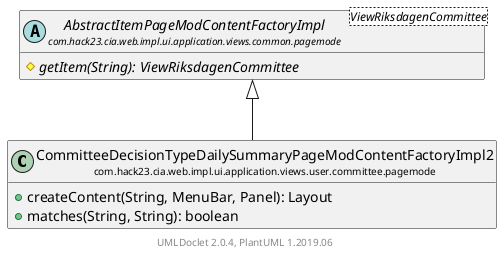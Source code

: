 @startuml
    set namespaceSeparator none
    hide empty fields
    hide empty methods

    class "<size:14>CommitteeDecisionTypeDailySummaryPageModContentFactoryImpl2\n<size:10>com.hack23.cia.web.impl.ui.application.views.user.committee.pagemode" as com.hack23.cia.web.impl.ui.application.views.user.committee.pagemode.CommitteeDecisionTypeDailySummaryPageModContentFactoryImpl2 [[CommitteeDecisionTypeDailySummaryPageModContentFactoryImpl2.html]] {
        +createContent(String, MenuBar, Panel): Layout
        +matches(String, String): boolean
    }

    abstract class "<size:14>AbstractItemPageModContentFactoryImpl\n<size:10>com.hack23.cia.web.impl.ui.application.views.common.pagemode" as com.hack23.cia.web.impl.ui.application.views.common.pagemode.AbstractItemPageModContentFactoryImpl<ViewRiksdagenCommittee> [[../../../common/pagemode/AbstractItemPageModContentFactoryImpl.html]] {
        {abstract} #getItem(String): ViewRiksdagenCommittee
    }

    com.hack23.cia.web.impl.ui.application.views.common.pagemode.AbstractItemPageModContentFactoryImpl <|-- com.hack23.cia.web.impl.ui.application.views.user.committee.pagemode.CommitteeDecisionTypeDailySummaryPageModContentFactoryImpl2

    center footer UMLDoclet 2.0.4, PlantUML 1.2019.06
@enduml
